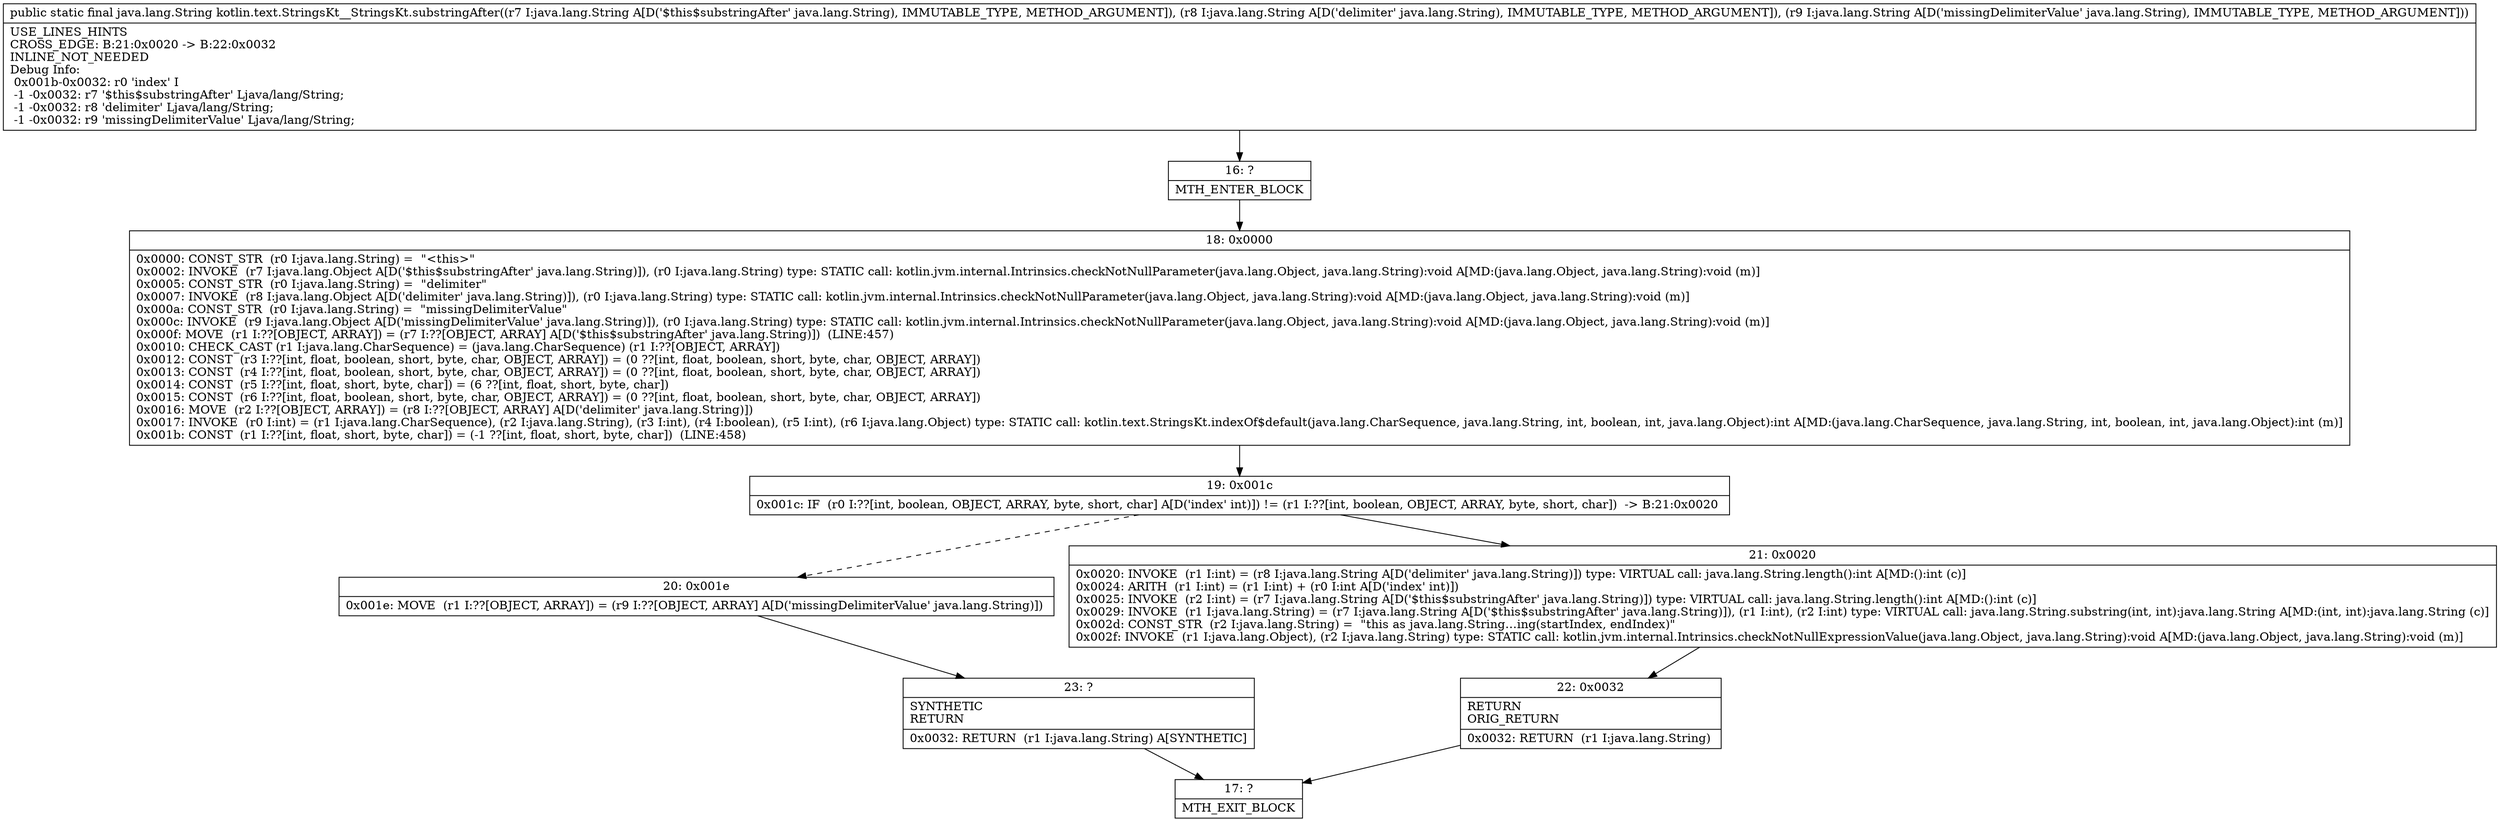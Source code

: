 digraph "CFG forkotlin.text.StringsKt__StringsKt.substringAfter(Ljava\/lang\/String;Ljava\/lang\/String;Ljava\/lang\/String;)Ljava\/lang\/String;" {
Node_16 [shape=record,label="{16\:\ ?|MTH_ENTER_BLOCK\l}"];
Node_18 [shape=record,label="{18\:\ 0x0000|0x0000: CONST_STR  (r0 I:java.lang.String) =  \"\<this\>\" \l0x0002: INVOKE  (r7 I:java.lang.Object A[D('$this$substringAfter' java.lang.String)]), (r0 I:java.lang.String) type: STATIC call: kotlin.jvm.internal.Intrinsics.checkNotNullParameter(java.lang.Object, java.lang.String):void A[MD:(java.lang.Object, java.lang.String):void (m)]\l0x0005: CONST_STR  (r0 I:java.lang.String) =  \"delimiter\" \l0x0007: INVOKE  (r8 I:java.lang.Object A[D('delimiter' java.lang.String)]), (r0 I:java.lang.String) type: STATIC call: kotlin.jvm.internal.Intrinsics.checkNotNullParameter(java.lang.Object, java.lang.String):void A[MD:(java.lang.Object, java.lang.String):void (m)]\l0x000a: CONST_STR  (r0 I:java.lang.String) =  \"missingDelimiterValue\" \l0x000c: INVOKE  (r9 I:java.lang.Object A[D('missingDelimiterValue' java.lang.String)]), (r0 I:java.lang.String) type: STATIC call: kotlin.jvm.internal.Intrinsics.checkNotNullParameter(java.lang.Object, java.lang.String):void A[MD:(java.lang.Object, java.lang.String):void (m)]\l0x000f: MOVE  (r1 I:??[OBJECT, ARRAY]) = (r7 I:??[OBJECT, ARRAY] A[D('$this$substringAfter' java.lang.String)])  (LINE:457)\l0x0010: CHECK_CAST (r1 I:java.lang.CharSequence) = (java.lang.CharSequence) (r1 I:??[OBJECT, ARRAY]) \l0x0012: CONST  (r3 I:??[int, float, boolean, short, byte, char, OBJECT, ARRAY]) = (0 ??[int, float, boolean, short, byte, char, OBJECT, ARRAY]) \l0x0013: CONST  (r4 I:??[int, float, boolean, short, byte, char, OBJECT, ARRAY]) = (0 ??[int, float, boolean, short, byte, char, OBJECT, ARRAY]) \l0x0014: CONST  (r5 I:??[int, float, short, byte, char]) = (6 ??[int, float, short, byte, char]) \l0x0015: CONST  (r6 I:??[int, float, boolean, short, byte, char, OBJECT, ARRAY]) = (0 ??[int, float, boolean, short, byte, char, OBJECT, ARRAY]) \l0x0016: MOVE  (r2 I:??[OBJECT, ARRAY]) = (r8 I:??[OBJECT, ARRAY] A[D('delimiter' java.lang.String)]) \l0x0017: INVOKE  (r0 I:int) = (r1 I:java.lang.CharSequence), (r2 I:java.lang.String), (r3 I:int), (r4 I:boolean), (r5 I:int), (r6 I:java.lang.Object) type: STATIC call: kotlin.text.StringsKt.indexOf$default(java.lang.CharSequence, java.lang.String, int, boolean, int, java.lang.Object):int A[MD:(java.lang.CharSequence, java.lang.String, int, boolean, int, java.lang.Object):int (m)]\l0x001b: CONST  (r1 I:??[int, float, short, byte, char]) = (\-1 ??[int, float, short, byte, char])  (LINE:458)\l}"];
Node_19 [shape=record,label="{19\:\ 0x001c|0x001c: IF  (r0 I:??[int, boolean, OBJECT, ARRAY, byte, short, char] A[D('index' int)]) != (r1 I:??[int, boolean, OBJECT, ARRAY, byte, short, char])  \-\> B:21:0x0020 \l}"];
Node_20 [shape=record,label="{20\:\ 0x001e|0x001e: MOVE  (r1 I:??[OBJECT, ARRAY]) = (r9 I:??[OBJECT, ARRAY] A[D('missingDelimiterValue' java.lang.String)]) \l}"];
Node_23 [shape=record,label="{23\:\ ?|SYNTHETIC\lRETURN\l|0x0032: RETURN  (r1 I:java.lang.String) A[SYNTHETIC]\l}"];
Node_17 [shape=record,label="{17\:\ ?|MTH_EXIT_BLOCK\l}"];
Node_21 [shape=record,label="{21\:\ 0x0020|0x0020: INVOKE  (r1 I:int) = (r8 I:java.lang.String A[D('delimiter' java.lang.String)]) type: VIRTUAL call: java.lang.String.length():int A[MD:():int (c)]\l0x0024: ARITH  (r1 I:int) = (r1 I:int) + (r0 I:int A[D('index' int)]) \l0x0025: INVOKE  (r2 I:int) = (r7 I:java.lang.String A[D('$this$substringAfter' java.lang.String)]) type: VIRTUAL call: java.lang.String.length():int A[MD:():int (c)]\l0x0029: INVOKE  (r1 I:java.lang.String) = (r7 I:java.lang.String A[D('$this$substringAfter' java.lang.String)]), (r1 I:int), (r2 I:int) type: VIRTUAL call: java.lang.String.substring(int, int):java.lang.String A[MD:(int, int):java.lang.String (c)]\l0x002d: CONST_STR  (r2 I:java.lang.String) =  \"this as java.lang.String…ing(startIndex, endIndex)\" \l0x002f: INVOKE  (r1 I:java.lang.Object), (r2 I:java.lang.String) type: STATIC call: kotlin.jvm.internal.Intrinsics.checkNotNullExpressionValue(java.lang.Object, java.lang.String):void A[MD:(java.lang.Object, java.lang.String):void (m)]\l}"];
Node_22 [shape=record,label="{22\:\ 0x0032|RETURN\lORIG_RETURN\l|0x0032: RETURN  (r1 I:java.lang.String) \l}"];
MethodNode[shape=record,label="{public static final java.lang.String kotlin.text.StringsKt__StringsKt.substringAfter((r7 I:java.lang.String A[D('$this$substringAfter' java.lang.String), IMMUTABLE_TYPE, METHOD_ARGUMENT]), (r8 I:java.lang.String A[D('delimiter' java.lang.String), IMMUTABLE_TYPE, METHOD_ARGUMENT]), (r9 I:java.lang.String A[D('missingDelimiterValue' java.lang.String), IMMUTABLE_TYPE, METHOD_ARGUMENT]))  | USE_LINES_HINTS\lCROSS_EDGE: B:21:0x0020 \-\> B:22:0x0032\lINLINE_NOT_NEEDED\lDebug Info:\l  0x001b\-0x0032: r0 'index' I\l  \-1 \-0x0032: r7 '$this$substringAfter' Ljava\/lang\/String;\l  \-1 \-0x0032: r8 'delimiter' Ljava\/lang\/String;\l  \-1 \-0x0032: r9 'missingDelimiterValue' Ljava\/lang\/String;\l}"];
MethodNode -> Node_16;Node_16 -> Node_18;
Node_18 -> Node_19;
Node_19 -> Node_20[style=dashed];
Node_19 -> Node_21;
Node_20 -> Node_23;
Node_23 -> Node_17;
Node_21 -> Node_22;
Node_22 -> Node_17;
}

